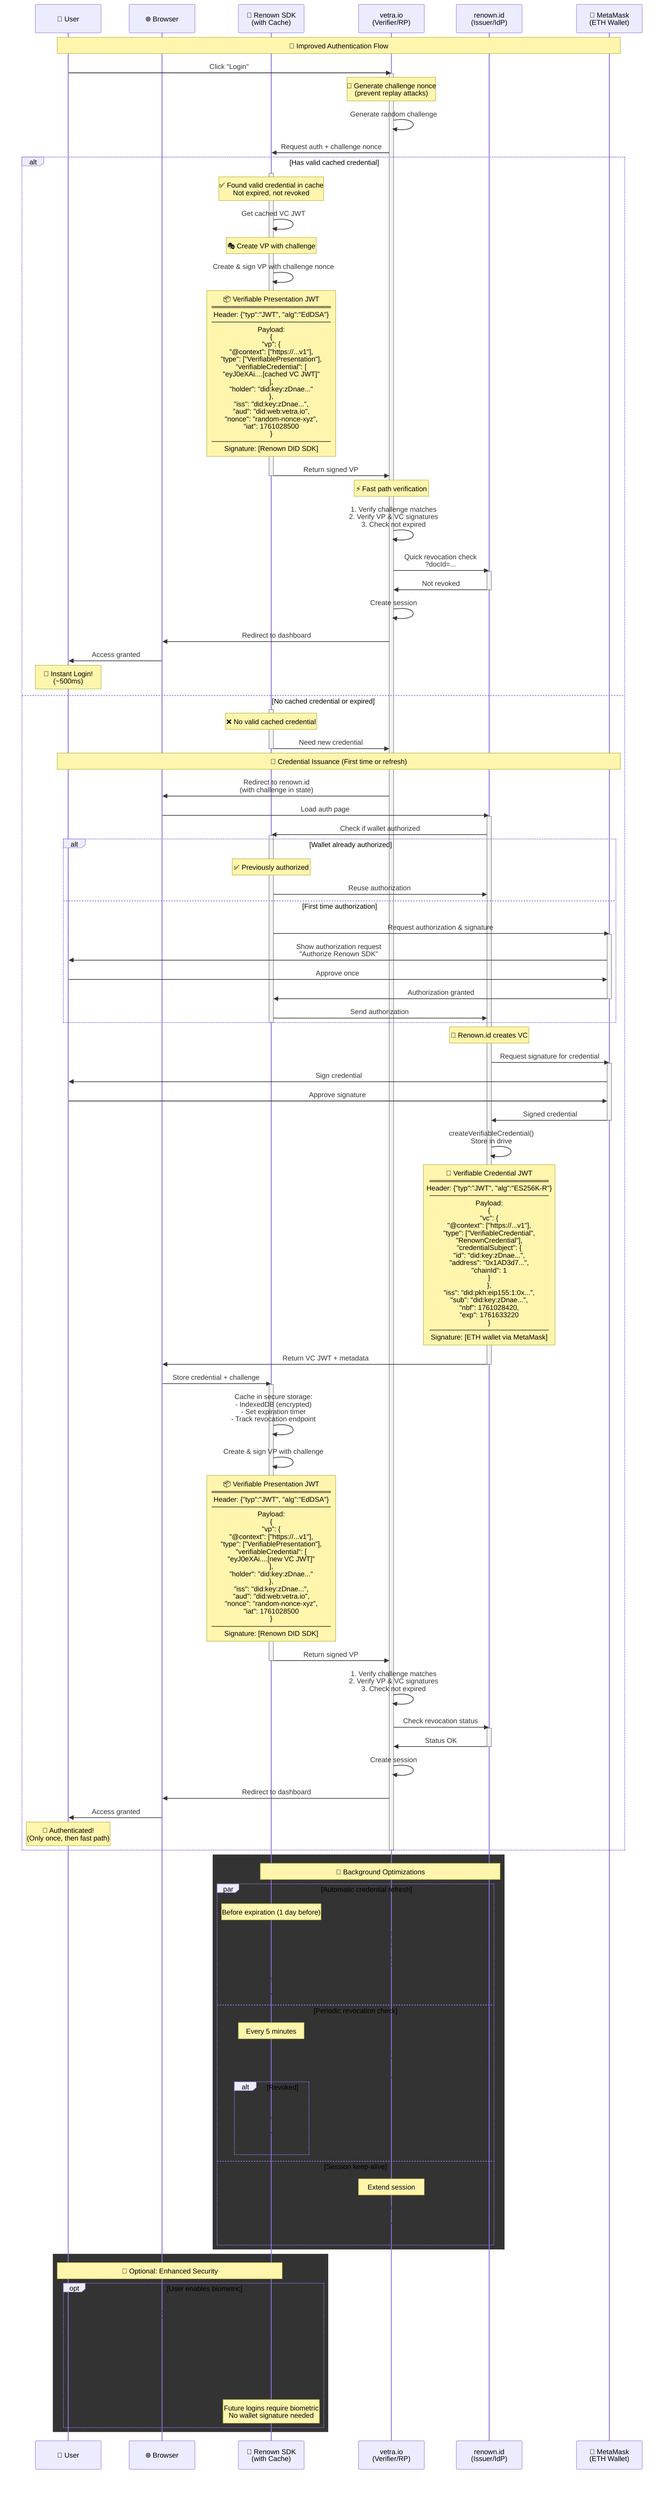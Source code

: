 sequenceDiagram
    participant User as 👤 User
    participant Browser as 🌐 Browser
    participant SDK as 🔑 Renown SDK<br/>(with Cache)
    participant Vetra as vetra.io<br/>(Verifier/RP)
    participant Renown as renown.id<br/>(Issuer/IdP)
    participant Wallet as 🦊 MetaMask<br/>(ETH Wallet)

    Note over User,Wallet: 🚀 Improved Authentication Flow

    %% Check for cached credential
    User->>Vetra: Click "Login"
    activate Vetra

    Note over Vetra: 🔐 Generate challenge nonce<br/>(prevent replay attacks)
    Vetra->>Vetra: Generate random challenge

    Vetra->>SDK: Request auth + challenge nonce

    alt Has valid cached credential
        activate SDK
        Note over SDK: ✅ Found valid credential in cache<br/>Not expired, not revoked

        SDK->>SDK: Get cached VC JWT

        Note over SDK: 🎭 Create VP with challenge
        SDK->>SDK: Create & sign VP with challenge nonce

        Note over SDK: 📦 Verifiable Presentation JWT<br/>════════════════════════<br/>Header: {"typ":"JWT", "alg":"EdDSA"}<br/>────────────────────────<br/>Payload:<br/>{<br/>  "vp": {<br/>    "@context": ["https://...v1"],<br/>    "type": ["VerifiablePresentation"],<br/>    "verifiableCredential": [<br/>      "eyJ0eXAi....[cached VC JWT]"<br/>    ],<br/>    "holder": "did:key:zDnae..."<br/>  },<br/>  "iss": "did:key:zDnae...",<br/>  "aud": "did:web:vetra.io",<br/>  "nonce": "random-nonce-xyz",<br/>  "iat": 1761028500<br/>}<br/>────────────────────────<br/>Signature: [Renown DID SDK]

        SDK->>Vetra: Return signed VP
        deactivate SDK

        Note over Vetra: ⚡ Fast path verification
        Vetra->>Vetra: 1. Verify challenge matches<br/>2. Verify VP & VC signatures<br/>3. Check not expired

        %% Quick revocation check
        Vetra->>Renown: Quick revocation check<br/>?docId=...
        activate Renown
        Renown->>Vetra: Not revoked
        deactivate Renown

        Vetra->>Vetra: Create session
        Vetra->>Browser: Redirect to dashboard
        Browser->>User: Access granted

        Note over User: 🎉 Instant Login!<br/>(~500ms)

    else No cached credential or expired
        activate SDK
        Note over SDK: ❌ No valid cached credential

        SDK->>Vetra: Need new credential
        deactivate SDK

        %% First-time or refresh flow
        Note over User,Wallet: 🔄 Credential Issuance (First time or refresh)

        Vetra->>Browser: Redirect to renown.id<br/>(with challenge in state)
        Browser->>Renown: Load auth page
        activate Renown

        Renown->>SDK: Check if wallet authorized
        activate SDK

        alt Wallet already authorized
            Note over SDK: ✅ Previously authorized
            SDK->>Renown: Reuse authorization

        else First time authorization
            SDK->>Wallet: Request authorization & signature
            activate Wallet
            Wallet->>User: Show authorization request<br/>"Authorize Renown SDK"
            User->>Wallet: Approve once
            Wallet->>SDK: Authorization granted
            deactivate Wallet
            SDK->>Renown: Send authorization
        end

        deactivate SDK

        %% Create credential
        Note over Renown: 🎫 Renown.id creates VC
        Renown->>Wallet: Request signature for credential
        activate Wallet
        Wallet->>User: Sign credential
        User->>Wallet: Approve signature
        Wallet->>Renown: Signed credential
        deactivate Wallet

        Renown->>Renown: createVerifiableCredential()<br/>Store in drive

        Note over Renown: 📄 Verifiable Credential JWT<br/>════════════════════════<br/>Header: {"typ":"JWT", "alg":"ES256K-R"}<br/>────────────────────────<br/>Payload:<br/>{<br/>  "vc": {<br/>    "@context": ["https://...v1"],<br/>    "type": ["VerifiableCredential",<br/>             "RenownCredential"],<br/>    "credentialSubject": {<br/>      "id": "did:key:zDnae...",<br/>      "address": "0x1AD3d7...",<br/>      "chainId": 1<br/>    }<br/>  },<br/>  "iss": "did:pkh:eip155:1:0x...",<br/>  "sub": "did:key:zDnae...",<br/>  "nbf": 1761028420,<br/>  "exp": 1761633220<br/>}<br/>────────────────────────<br/>Signature: [ETH wallet via MetaMask]

        Renown->>Browser: Return VC JWT + metadata
        deactivate Renown

        Browser->>SDK: Store credential + challenge
        activate SDK
        SDK->>SDK: Cache in secure storage:<br/>- IndexedDB (encrypted)<br/>- Set expiration timer<br/>- Track revocation endpoint
        SDK->>SDK: Create & sign VP with challenge

        Note over SDK: 📦 Verifiable Presentation JWT<br/>════════════════════════<br/>Header: {"typ":"JWT", "alg":"EdDSA"}<br/>────────────────────────<br/>Payload:<br/>{<br/>  "vp": {<br/>    "@context": ["https://...v1"],<br/>    "type": ["VerifiablePresentation"],<br/>    "verifiableCredential": [<br/>      "eyJ0eXAi....[new VC JWT]"<br/>    ],<br/>    "holder": "did:key:zDnae..."<br/>  },<br/>  "iss": "did:key:zDnae...",<br/>  "aud": "did:web:vetra.io",<br/>  "nonce": "random-nonce-xyz",<br/>  "iat": 1761028500<br/>}<br/>────────────────────────<br/>Signature: [Renown DID SDK]

        SDK->>Vetra: Return signed VP
        deactivate SDK

        %% Verification
        Vetra->>Vetra: 1. Verify challenge matches<br/>2. Verify VP & VC signatures<br/>3. Check not expired

        Vetra->>Renown: Check revocation status
        activate Renown
        Renown->>Vetra: Status OK
        deactivate Renown

        Vetra->>Vetra: Create session
        Vetra->>Browser: Redirect to dashboard
        Browser->>User: Access granted

        Note over User: 🎉 Authenticated!<br/>(Only once, then fast path)
    end

    deactivate Vetra

    %% Background processes
    rect 
        Note over SDK,Renown: 🔄 Background Optimizations

        par Automatic credential refresh
            Note over SDK: Before expiration (1 day before)
            SDK->>Renown: Silent refresh<br/>(no user interaction)
            Renown->>SDK: New VC
            SDK->>SDK: Update cache
        and Periodic revocation check
            Note over SDK: Every 5 minutes
            SDK->>Renown: Check revocation
            Renown->>SDK: Status
            alt Revoked
                SDK->>SDK: Clear cache<br/>Require re-auth
            end
        and Session keep-alive
            Note over Vetra: Extend session
            Vetra->>Vetra: Refresh JWT token
        end
    end

    %% Optional: Biometric enhancement
    rect 
        Note over User,SDK: 🔐 Optional: Enhanced Security

        opt User enables biometric
            User->>SDK: Enable biometric lock
            SDK->>Browser: Register WebAuthn
            Browser->>User: Set up fingerprint/face
            User->>Browser: Biometric enrolled
            Browser->>SDK: WebAuthn credential stored

            Note over SDK: Future logins require biometric<br/>No wallet signature needed
        end
    end